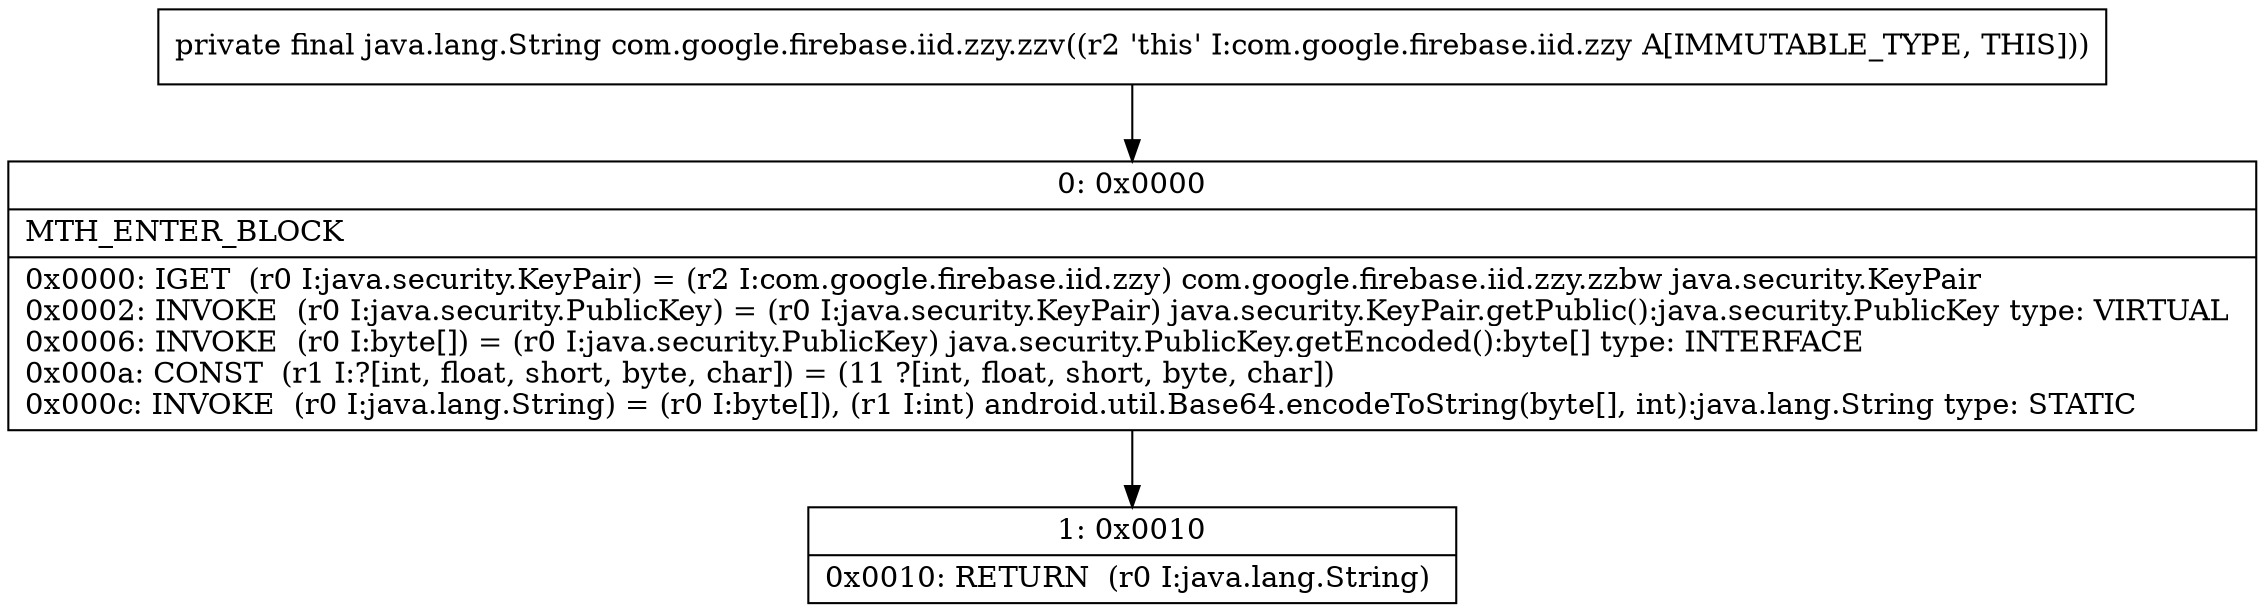 digraph "CFG forcom.google.firebase.iid.zzy.zzv()Ljava\/lang\/String;" {
Node_0 [shape=record,label="{0\:\ 0x0000|MTH_ENTER_BLOCK\l|0x0000: IGET  (r0 I:java.security.KeyPair) = (r2 I:com.google.firebase.iid.zzy) com.google.firebase.iid.zzy.zzbw java.security.KeyPair \l0x0002: INVOKE  (r0 I:java.security.PublicKey) = (r0 I:java.security.KeyPair) java.security.KeyPair.getPublic():java.security.PublicKey type: VIRTUAL \l0x0006: INVOKE  (r0 I:byte[]) = (r0 I:java.security.PublicKey) java.security.PublicKey.getEncoded():byte[] type: INTERFACE \l0x000a: CONST  (r1 I:?[int, float, short, byte, char]) = (11 ?[int, float, short, byte, char]) \l0x000c: INVOKE  (r0 I:java.lang.String) = (r0 I:byte[]), (r1 I:int) android.util.Base64.encodeToString(byte[], int):java.lang.String type: STATIC \l}"];
Node_1 [shape=record,label="{1\:\ 0x0010|0x0010: RETURN  (r0 I:java.lang.String) \l}"];
MethodNode[shape=record,label="{private final java.lang.String com.google.firebase.iid.zzy.zzv((r2 'this' I:com.google.firebase.iid.zzy A[IMMUTABLE_TYPE, THIS])) }"];
MethodNode -> Node_0;
Node_0 -> Node_1;
}

